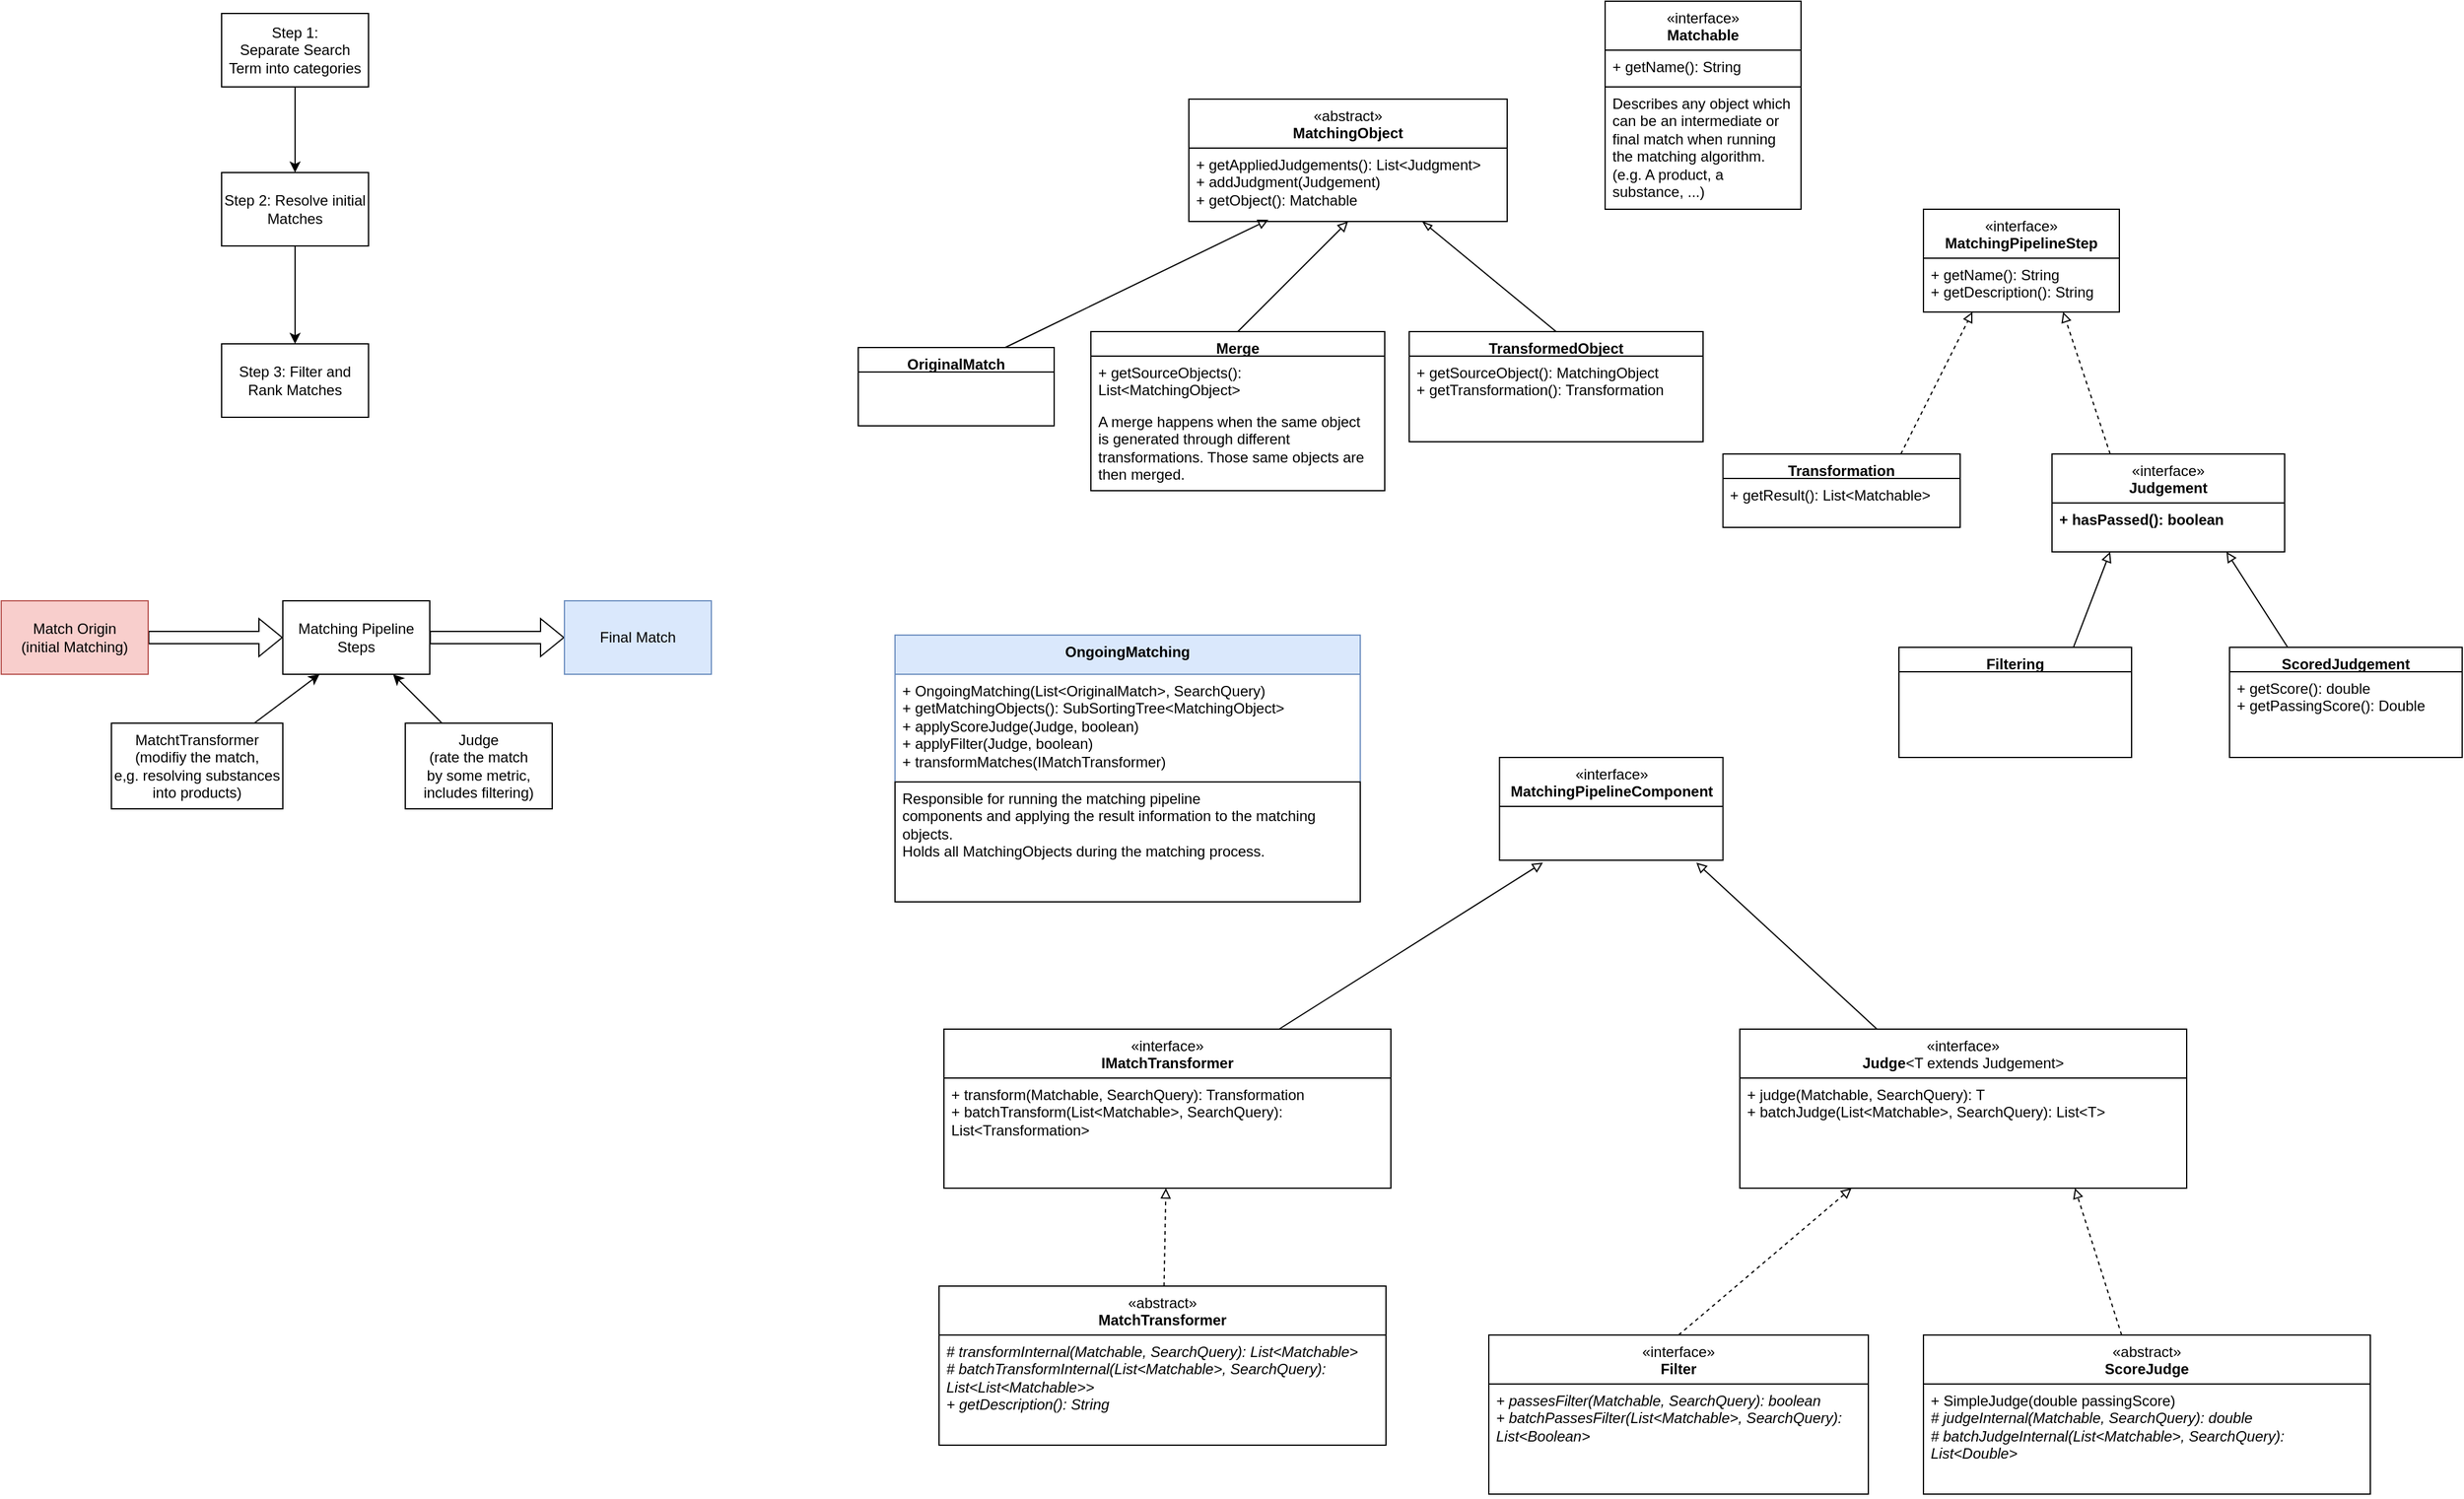 <mxfile version="24.3.1" type="device">
  <diagram name="Page-1" id="FMcPhcLRTEElsIuv75pr">
    <mxGraphModel dx="1647" dy="904" grid="1" gridSize="10" guides="1" tooltips="1" connect="1" arrows="1" fold="1" page="1" pageScale="1" pageWidth="850" pageHeight="1100" math="0" shadow="0">
      <root>
        <mxCell id="0" />
        <mxCell id="1" parent="0" />
        <mxCell id="ELG1PlljHL2-bM1odg6w-3" style="edgeStyle=orthogonalEdgeStyle;rounded=0;orthogonalLoop=1;jettySize=auto;html=1;entryX=0.5;entryY=0;entryDx=0;entryDy=0;" parent="1" source="ELG1PlljHL2-bM1odg6w-1" target="1X00-2WaaPi3FvJcH1Gz-4" edge="1">
          <mxGeometry relative="1" as="geometry">
            <mxPoint x="300" y="340" as="targetPoint" />
          </mxGeometry>
        </mxCell>
        <mxCell id="ELG1PlljHL2-bM1odg6w-1" value="&lt;div&gt;Step 1:&lt;/div&gt;&lt;div&gt;Separate Search Term into categories&lt;br&gt;&lt;/div&gt;" style="rounded=0;whiteSpace=wrap;html=1;" parent="1" vertex="1">
          <mxGeometry x="240" y="220" width="120" height="60" as="geometry" />
        </mxCell>
        <mxCell id="ELG1PlljHL2-bM1odg6w-2" value="Step 3: Filter and Rank Matches" style="rounded=0;whiteSpace=wrap;html=1;" parent="1" vertex="1">
          <mxGeometry x="240" y="490" width="120" height="60" as="geometry" />
        </mxCell>
        <mxCell id="ELG1PlljHL2-bM1odg6w-7" style="edgeStyle=orthogonalEdgeStyle;rounded=0;orthogonalLoop=1;jettySize=auto;html=1;entryX=0;entryY=0.5;entryDx=0;entryDy=0;shape=flexArrow;" parent="1" source="ELG1PlljHL2-bM1odg6w-4" target="ELG1PlljHL2-bM1odg6w-5" edge="1">
          <mxGeometry relative="1" as="geometry" />
        </mxCell>
        <mxCell id="ELG1PlljHL2-bM1odg6w-4" value="Match Origin&lt;br&gt;&lt;div&gt;(initial Matching)&lt;/div&gt;" style="rounded=0;whiteSpace=wrap;html=1;fillColor=#f8cecc;strokeColor=#b85450;" parent="1" vertex="1">
          <mxGeometry x="60" y="700" width="120" height="60" as="geometry" />
        </mxCell>
        <mxCell id="ELG1PlljHL2-bM1odg6w-8" style="edgeStyle=orthogonalEdgeStyle;rounded=0;orthogonalLoop=1;jettySize=auto;html=1;entryX=0;entryY=0.5;entryDx=0;entryDy=0;shape=flexArrow;" parent="1" source="ELG1PlljHL2-bM1odg6w-5" target="ELG1PlljHL2-bM1odg6w-6" edge="1">
          <mxGeometry relative="1" as="geometry" />
        </mxCell>
        <mxCell id="ELG1PlljHL2-bM1odg6w-5" value="Matching Pipeline&lt;br&gt;Steps" style="rounded=0;whiteSpace=wrap;html=1;" parent="1" vertex="1">
          <mxGeometry x="290" y="700" width="120" height="60" as="geometry" />
        </mxCell>
        <mxCell id="ELG1PlljHL2-bM1odg6w-6" value="Final Match" style="rounded=0;whiteSpace=wrap;html=1;fillColor=#dae8fc;strokeColor=#6c8ebf;" parent="1" vertex="1">
          <mxGeometry x="520" y="700" width="120" height="60" as="geometry" />
        </mxCell>
        <mxCell id="ELG1PlljHL2-bM1odg6w-13" style="rounded=0;orthogonalLoop=1;jettySize=auto;html=1;entryX=0.25;entryY=1;entryDx=0;entryDy=0;" parent="1" source="ELG1PlljHL2-bM1odg6w-12" target="ELG1PlljHL2-bM1odg6w-5" edge="1">
          <mxGeometry relative="1" as="geometry">
            <mxPoint x="320" y="762" as="targetPoint" />
          </mxGeometry>
        </mxCell>
        <mxCell id="ELG1PlljHL2-bM1odg6w-12" value="MatchtTransformer&lt;br&gt;(modifiy the match,&lt;br&gt;&lt;div&gt;e,g. resolving substances into products)&lt;br&gt;&lt;/div&gt;" style="rounded=0;whiteSpace=wrap;html=1;" parent="1" vertex="1">
          <mxGeometry x="150" y="800" width="140" height="70" as="geometry" />
        </mxCell>
        <mxCell id="ELG1PlljHL2-bM1odg6w-17" style="rounded=0;orthogonalLoop=1;jettySize=auto;html=1;exitX=0.25;exitY=0;exitDx=0;exitDy=0;entryX=0.75;entryY=1;entryDx=0;entryDy=0;" parent="1" source="ELG1PlljHL2-bM1odg6w-16" target="ELG1PlljHL2-bM1odg6w-5" edge="1">
          <mxGeometry relative="1" as="geometry" />
        </mxCell>
        <mxCell id="ELG1PlljHL2-bM1odg6w-16" value="Judge&lt;br&gt;(rate the match&lt;br&gt;by some metric,&lt;br&gt;includes filtering)" style="rounded=0;whiteSpace=wrap;html=1;" parent="1" vertex="1">
          <mxGeometry x="390" y="800" width="120" height="70" as="geometry" />
        </mxCell>
        <mxCell id="ELG1PlljHL2-bM1odg6w-28" value="&lt;span style=&quot;font-weight: normal;&quot;&gt;«interface»&lt;/span&gt;&lt;br&gt;&lt;b&gt;MatchingPipelineStep&lt;/b&gt;" style="swimlane;fontStyle=1;align=center;verticalAlign=top;childLayout=stackLayout;horizontal=1;startSize=40;horizontalStack=0;resizeParent=1;resizeParentMax=0;resizeLast=0;collapsible=1;marginBottom=0;whiteSpace=wrap;html=1;" parent="1" vertex="1">
          <mxGeometry x="1630" y="380" width="160" height="84" as="geometry" />
        </mxCell>
        <mxCell id="ELG1PlljHL2-bM1odg6w-29" value="&lt;div&gt;+ getName(): String&lt;/div&gt;&lt;div&gt;+ getDescription(): String&lt;br&gt;&lt;/div&gt;" style="text;strokeColor=none;fillColor=none;align=left;verticalAlign=top;spacingLeft=4;spacingRight=4;overflow=hidden;rotatable=0;points=[[0,0.5],[1,0.5]];portConstraint=eastwest;whiteSpace=wrap;html=1;" parent="ELG1PlljHL2-bM1odg6w-28" vertex="1">
          <mxGeometry y="40" width="160" height="44" as="geometry" />
        </mxCell>
        <mxCell id="ELG1PlljHL2-bM1odg6w-34" style="rounded=0;orthogonalLoop=1;jettySize=auto;html=1;entryX=0.713;entryY=1;entryDx=0;entryDy=0;entryPerimeter=0;exitX=0.25;exitY=0;exitDx=0;exitDy=0;dashed=1;endArrow=block;endFill=0;" parent="1" source="kuBtR63fE_IgyAm7oiev-7" target="ELG1PlljHL2-bM1odg6w-29" edge="1">
          <mxGeometry relative="1" as="geometry">
            <mxPoint x="1780" y="560" as="sourcePoint" />
          </mxGeometry>
        </mxCell>
        <mxCell id="ELG1PlljHL2-bM1odg6w-35" value="Transformation" style="swimlane;fontStyle=1;align=center;verticalAlign=top;childLayout=stackLayout;horizontal=1;startSize=20;horizontalStack=0;resizeParent=1;resizeParentMax=0;resizeLast=0;collapsible=1;marginBottom=0;whiteSpace=wrap;html=1;" parent="1" vertex="1">
          <mxGeometry x="1466.25" y="580" width="193.75" height="60" as="geometry" />
        </mxCell>
        <mxCell id="kuBtR63fE_IgyAm7oiev-61" value="+ getResult(): List&amp;lt;Matchable&amp;gt;" style="text;strokeColor=none;fillColor=none;align=left;verticalAlign=top;spacingLeft=4;spacingRight=4;overflow=hidden;rotatable=0;points=[[0,0.5],[1,0.5]];portConstraint=eastwest;whiteSpace=wrap;html=1;" parent="ELG1PlljHL2-bM1odg6w-35" vertex="1">
          <mxGeometry y="20" width="193.75" height="40" as="geometry" />
        </mxCell>
        <mxCell id="kuBtR63fE_IgyAm7oiev-1" value="&lt;span style=&quot;font-weight: normal;&quot;&gt;«abstract»&lt;/span&gt;&lt;br&gt;MatchingObject" style="swimlane;fontStyle=1;align=center;verticalAlign=top;childLayout=stackLayout;horizontal=1;startSize=40;horizontalStack=0;resizeParent=1;resizeParentMax=0;resizeLast=0;collapsible=1;marginBottom=0;whiteSpace=wrap;html=1;" parent="1" vertex="1">
          <mxGeometry x="1030" y="290" width="260" height="100" as="geometry" />
        </mxCell>
        <mxCell id="kuBtR63fE_IgyAm7oiev-5" value="&lt;div&gt;+ getAppliedJudgements(): List&amp;lt;Judgment&amp;gt;&lt;br&gt;&lt;/div&gt;&lt;div&gt;+ addJudgment(Judgement)&lt;br&gt;&lt;/div&gt;+ getObject(): Matchable" style="text;strokeColor=none;fillColor=none;align=left;verticalAlign=top;spacingLeft=4;spacingRight=4;overflow=hidden;rotatable=0;points=[[0,0.5],[1,0.5]];portConstraint=eastwest;whiteSpace=wrap;html=1;" parent="kuBtR63fE_IgyAm7oiev-1" vertex="1">
          <mxGeometry y="40" width="260" height="60" as="geometry" />
        </mxCell>
        <mxCell id="kuBtR63fE_IgyAm7oiev-7" value="&lt;div&gt;&lt;span style=&quot;font-weight: normal;&quot;&gt;«interface»&lt;/span&gt;&lt;br&gt;Judgement&lt;/div&gt;" style="swimlane;fontStyle=1;align=center;verticalAlign=top;childLayout=stackLayout;horizontal=1;startSize=40;horizontalStack=0;resizeParent=1;resizeParentMax=0;resizeLast=0;collapsible=1;marginBottom=0;whiteSpace=wrap;html=1;" parent="1" vertex="1">
          <mxGeometry x="1735" y="580" width="190" height="80" as="geometry" />
        </mxCell>
        <mxCell id="kuBtR63fE_IgyAm7oiev-8" value="+ hasPassed(): boolean" style="text;strokeColor=none;fillColor=none;align=left;verticalAlign=top;spacingLeft=4;spacingRight=4;overflow=hidden;rotatable=0;points=[[0,0.5],[1,0.5]];portConstraint=eastwest;whiteSpace=wrap;html=1;fontStyle=1" parent="kuBtR63fE_IgyAm7oiev-7" vertex="1">
          <mxGeometry y="40" width="190" height="40" as="geometry" />
        </mxCell>
        <mxCell id="kuBtR63fE_IgyAm7oiev-16" style="rounded=0;orthogonalLoop=1;jettySize=auto;html=1;exitX=0.25;exitY=0;exitDx=0;exitDy=0;entryX=0.75;entryY=1;entryDx=0;entryDy=0;endArrow=block;endFill=0;" parent="1" source="kuBtR63fE_IgyAm7oiev-9" target="kuBtR63fE_IgyAm7oiev-7" edge="1">
          <mxGeometry relative="1" as="geometry" />
        </mxCell>
        <mxCell id="kuBtR63fE_IgyAm7oiev-9" value="ScoredJudgement" style="swimlane;fontStyle=1;align=center;verticalAlign=top;childLayout=stackLayout;horizontal=1;startSize=20;horizontalStack=0;resizeParent=1;resizeParentMax=0;resizeLast=0;collapsible=1;marginBottom=0;whiteSpace=wrap;html=1;" parent="1" vertex="1">
          <mxGeometry x="1880" y="738" width="190" height="90" as="geometry" />
        </mxCell>
        <mxCell id="kuBtR63fE_IgyAm7oiev-10" value="+ getScore(): double&lt;br&gt;&lt;div&gt;+ getPassingScore(): Double&lt;/div&gt;" style="text;strokeColor=none;fillColor=none;align=left;verticalAlign=top;spacingLeft=4;spacingRight=4;overflow=hidden;rotatable=0;points=[[0,0.5],[1,0.5]];portConstraint=eastwest;whiteSpace=wrap;html=1;" parent="kuBtR63fE_IgyAm7oiev-9" vertex="1">
          <mxGeometry y="20" width="190" height="70" as="geometry" />
        </mxCell>
        <mxCell id="kuBtR63fE_IgyAm7oiev-15" style="rounded=0;orthogonalLoop=1;jettySize=auto;html=1;exitX=0.75;exitY=0;exitDx=0;exitDy=0;entryX=0.25;entryY=1;entryDx=0;entryDy=0;endArrow=block;endFill=0;" parent="1" source="kuBtR63fE_IgyAm7oiev-13" target="kuBtR63fE_IgyAm7oiev-7" edge="1">
          <mxGeometry relative="1" as="geometry" />
        </mxCell>
        <mxCell id="kuBtR63fE_IgyAm7oiev-13" value="Filtering" style="swimlane;fontStyle=1;align=center;verticalAlign=top;childLayout=stackLayout;horizontal=1;startSize=20;horizontalStack=0;resizeParent=1;resizeParentMax=0;resizeLast=0;collapsible=1;marginBottom=0;whiteSpace=wrap;html=1;" parent="1" vertex="1">
          <mxGeometry x="1610" y="738" width="190" height="90" as="geometry">
            <mxRectangle x="1610" y="738" width="90" height="32" as="alternateBounds" />
          </mxGeometry>
        </mxCell>
        <mxCell id="kuBtR63fE_IgyAm7oiev-17" value="" style="rounded=0;orthogonalLoop=1;jettySize=auto;html=1;exitX=0.75;exitY=0;exitDx=0;exitDy=0;entryX=0.25;entryY=1;entryDx=0;entryDy=0;endArrow=block;endFill=0;dashed=1;" parent="1" source="ELG1PlljHL2-bM1odg6w-35" target="ELG1PlljHL2-bM1odg6w-28" edge="1">
          <mxGeometry relative="1" as="geometry">
            <mxPoint x="1510" y="603" as="sourcePoint" />
            <mxPoint x="1627.5" y="502" as="targetPoint" />
          </mxGeometry>
        </mxCell>
        <mxCell id="kuBtR63fE_IgyAm7oiev-19" value="OriginalMatch" style="swimlane;fontStyle=1;align=center;verticalAlign=top;childLayout=stackLayout;horizontal=1;startSize=20;horizontalStack=0;resizeParent=1;resizeParentMax=0;resizeLast=0;collapsible=1;marginBottom=0;whiteSpace=wrap;html=1;" parent="1" vertex="1">
          <mxGeometry x="760" y="493" width="160" height="64" as="geometry" />
        </mxCell>
        <mxCell id="kuBtR63fE_IgyAm7oiev-25" style="rounded=0;orthogonalLoop=1;jettySize=auto;html=1;exitX=0.5;exitY=0;exitDx=0;exitDy=0;endArrow=blockThin;endFill=0;" parent="1" source="kuBtR63fE_IgyAm7oiev-21" target="kuBtR63fE_IgyAm7oiev-1" edge="1">
          <mxGeometry relative="1" as="geometry" />
        </mxCell>
        <mxCell id="kuBtR63fE_IgyAm7oiev-21" value="TransformedObject" style="swimlane;fontStyle=1;align=center;verticalAlign=top;childLayout=stackLayout;horizontal=1;startSize=20;horizontalStack=0;resizeParent=1;resizeParentMax=0;resizeLast=0;collapsible=1;marginBottom=0;whiteSpace=wrap;html=1;" parent="1" vertex="1">
          <mxGeometry x="1210" y="480" width="240" height="90" as="geometry" />
        </mxCell>
        <mxCell id="kuBtR63fE_IgyAm7oiev-22" value="&lt;div&gt;+ getSourceObject(): MatchingObject&lt;br&gt;&lt;/div&gt;&lt;div&gt;+ getTransformation(): Transformation&lt;br&gt;&lt;/div&gt;" style="text;strokeColor=none;fillColor=none;align=left;verticalAlign=top;spacingLeft=4;spacingRight=4;overflow=hidden;rotatable=0;points=[[0,0.5],[1,0.5]];portConstraint=eastwest;whiteSpace=wrap;html=1;" parent="kuBtR63fE_IgyAm7oiev-21" vertex="1">
          <mxGeometry y="20" width="240" height="70" as="geometry" />
        </mxCell>
        <mxCell id="kuBtR63fE_IgyAm7oiev-24" style="rounded=0;orthogonalLoop=1;jettySize=auto;html=1;exitX=0.75;exitY=0;exitDx=0;exitDy=0;entryX=0.25;entryY=0.977;entryDx=0;entryDy=0;entryPerimeter=0;endArrow=block;endFill=0;" parent="1" source="kuBtR63fE_IgyAm7oiev-19" target="kuBtR63fE_IgyAm7oiev-5" edge="1">
          <mxGeometry relative="1" as="geometry" />
        </mxCell>
        <mxCell id="kuBtR63fE_IgyAm7oiev-26" value="&lt;span style=&quot;font-weight: normal;&quot;&gt;«interface»&lt;/span&gt;&lt;br&gt;Matchable" style="swimlane;fontStyle=1;align=center;verticalAlign=top;childLayout=stackLayout;horizontal=1;startSize=40;horizontalStack=0;resizeParent=1;resizeParentMax=0;resizeLast=0;collapsible=1;marginBottom=0;whiteSpace=wrap;html=1;" parent="1" vertex="1">
          <mxGeometry x="1370" y="210" width="160" height="170" as="geometry" />
        </mxCell>
        <mxCell id="kuBtR63fE_IgyAm7oiev-27" value="&lt;div&gt;+ getName(): String&lt;/div&gt;" style="text;strokeColor=none;fillColor=none;align=left;verticalAlign=top;spacingLeft=4;spacingRight=4;overflow=hidden;rotatable=0;points=[[0,0.5],[1,0.5]];portConstraint=eastwest;whiteSpace=wrap;html=1;" parent="kuBtR63fE_IgyAm7oiev-26" vertex="1">
          <mxGeometry y="40" width="160" height="30" as="geometry" />
        </mxCell>
        <mxCell id="kuBtR63fE_IgyAm7oiev-28" value="&lt;div&gt;Describes any object which&lt;/div&gt;&lt;div&gt;can be an intermediate or&lt;/div&gt;&lt;div&gt;final match when running&lt;/div&gt;&lt;div&gt;the matching algorithm.&lt;br&gt;(e.g. A product, a substance, ...)&lt;br&gt;&lt;/div&gt;" style="text;strokeColor=default;fillColor=none;align=left;verticalAlign=top;spacingLeft=4;spacingRight=4;overflow=hidden;rotatable=0;points=[[0,0.5],[1,0.5]];portConstraint=eastwest;whiteSpace=wrap;html=1;" parent="kuBtR63fE_IgyAm7oiev-26" vertex="1">
          <mxGeometry y="70" width="160" height="100" as="geometry" />
        </mxCell>
        <mxCell id="kuBtR63fE_IgyAm7oiev-45" style="rounded=0;orthogonalLoop=1;jettySize=auto;html=1;entryX=0.881;entryY=1.045;entryDx=0;entryDy=0;endArrow=block;endFill=0;entryPerimeter=0;" parent="1" source="kuBtR63fE_IgyAm7oiev-29" edge="1">
          <mxGeometry relative="1" as="geometry">
            <mxPoint x="1444.532" y="913.98" as="targetPoint" />
          </mxGeometry>
        </mxCell>
        <mxCell id="kuBtR63fE_IgyAm7oiev-29" value="&lt;span style=&quot;font-weight: normal;&quot;&gt;«interface»&lt;/span&gt;&lt;br&gt;Judge&lt;span style=&quot;font-weight: normal;&quot;&gt;&amp;lt;T extends Judgement&amp;gt;&lt;br&gt;&lt;/span&gt;" style="swimlane;fontStyle=1;align=center;verticalAlign=top;childLayout=stackLayout;horizontal=1;startSize=40;horizontalStack=0;resizeParent=1;resizeParentMax=0;resizeLast=0;collapsible=1;marginBottom=0;whiteSpace=wrap;html=1;" parent="1" vertex="1">
          <mxGeometry x="1480" y="1050" width="365" height="130" as="geometry" />
        </mxCell>
        <mxCell id="kuBtR63fE_IgyAm7oiev-30" value="&lt;div&gt;+ judge(Matchable, SearchQuery): T&lt;br&gt;&lt;/div&gt;&lt;div&gt;+ batchJudge(List&amp;lt;Matchable&amp;gt;, SearchQuery): List&amp;lt;T&amp;gt;&lt;br&gt;&lt;/div&gt;" style="text;strokeColor=none;fillColor=none;align=left;verticalAlign=top;spacingLeft=4;spacingRight=4;overflow=hidden;rotatable=0;points=[[0,0.5],[1,0.5]];portConstraint=eastwest;whiteSpace=wrap;html=1;" parent="kuBtR63fE_IgyAm7oiev-29" vertex="1">
          <mxGeometry y="40" width="365" height="90" as="geometry" />
        </mxCell>
        <mxCell id="kuBtR63fE_IgyAm7oiev-46" style="rounded=0;orthogonalLoop=1;jettySize=auto;html=1;exitX=0.75;exitY=0;exitDx=0;exitDy=0;entryX=0.194;entryY=1.045;entryDx=0;entryDy=0;endArrow=block;endFill=0;entryPerimeter=0;" parent="1" source="kuBtR63fE_IgyAm7oiev-32" edge="1">
          <mxGeometry relative="1" as="geometry">
            <mxPoint x="1319.155" y="913.98" as="targetPoint" />
          </mxGeometry>
        </mxCell>
        <mxCell id="kuBtR63fE_IgyAm7oiev-32" value="&lt;span style=&quot;font-weight: normal;&quot;&gt;«interface»&lt;/span&gt;&lt;br&gt;IMatchTransformer" style="swimlane;fontStyle=1;align=center;verticalAlign=top;childLayout=stackLayout;horizontal=1;startSize=40;horizontalStack=0;resizeParent=1;resizeParentMax=0;resizeLast=0;collapsible=1;marginBottom=0;whiteSpace=wrap;html=1;" parent="1" vertex="1">
          <mxGeometry x="830" y="1050" width="365" height="130" as="geometry" />
        </mxCell>
        <mxCell id="kuBtR63fE_IgyAm7oiev-33" value="&lt;div&gt;+ transform(Matchable, SearchQuery): Transformation&lt;br&gt;&lt;/div&gt;&lt;div&gt;+ batchTransform(List&amp;lt;Matchable&amp;gt;, SearchQuery): List&amp;lt;Transformation&amp;gt;&lt;br&gt;&lt;/div&gt;" style="text;strokeColor=none;fillColor=none;align=left;verticalAlign=top;spacingLeft=4;spacingRight=4;overflow=hidden;rotatable=0;points=[[0,0.5],[1,0.5]];portConstraint=eastwest;whiteSpace=wrap;html=1;" parent="kuBtR63fE_IgyAm7oiev-32" vertex="1">
          <mxGeometry y="40" width="365" height="90" as="geometry" />
        </mxCell>
        <mxCell id="kuBtR63fE_IgyAm7oiev-51" style="rounded=0;orthogonalLoop=1;jettySize=auto;html=1;exitX=0.5;exitY=0;exitDx=0;exitDy=0;endArrow=block;endFill=0;dashed=1;entryX=0.25;entryY=1;entryDx=0;entryDy=0;" parent="1" source="kuBtR63fE_IgyAm7oiev-34" target="kuBtR63fE_IgyAm7oiev-29" edge="1">
          <mxGeometry relative="1" as="geometry">
            <mxPoint x="1660" y="1240" as="targetPoint" />
          </mxGeometry>
        </mxCell>
        <mxCell id="kuBtR63fE_IgyAm7oiev-34" value="&lt;div&gt;&lt;span style=&quot;font-weight: normal;&quot;&gt;«interface»&lt;/span&gt;&lt;/div&gt;&lt;div&gt;Filter&lt;/div&gt;" style="swimlane;fontStyle=1;align=center;verticalAlign=top;childLayout=stackLayout;horizontal=1;startSize=40;horizontalStack=0;resizeParent=1;resizeParentMax=0;resizeLast=0;collapsible=1;marginBottom=0;whiteSpace=wrap;html=1;" parent="1" vertex="1">
          <mxGeometry x="1275" y="1300" width="310" height="130" as="geometry" />
        </mxCell>
        <mxCell id="kuBtR63fE_IgyAm7oiev-35" value="&lt;div&gt;&lt;i&gt;+ passesFilter(Matchable, SearchQuery): boolean&lt;/i&gt;&lt;br&gt;&lt;/div&gt;&lt;div&gt;&lt;i&gt;+ batchPassesFilter(List&amp;lt;Matchable&amp;gt;, SearchQuery): List&amp;lt;Boolean&amp;gt;&lt;/i&gt;&lt;br&gt;&lt;/div&gt;" style="text;strokeColor=none;fillColor=none;align=left;verticalAlign=top;spacingLeft=4;spacingRight=4;overflow=hidden;rotatable=0;points=[[0,0.5],[1,0.5]];portConstraint=eastwest;whiteSpace=wrap;html=1;" parent="kuBtR63fE_IgyAm7oiev-34" vertex="1">
          <mxGeometry y="40" width="310" height="90" as="geometry" />
        </mxCell>
        <mxCell id="kuBtR63fE_IgyAm7oiev-36" value="OngoingMatching" style="swimlane;fontStyle=1;align=center;verticalAlign=top;childLayout=stackLayout;horizontal=1;startSize=32;horizontalStack=0;resizeParent=1;resizeParentMax=0;resizeLast=0;collapsible=1;marginBottom=0;whiteSpace=wrap;html=1;fillColor=#dae8fc;strokeColor=#6c8ebf;" parent="1" vertex="1">
          <mxGeometry x="790" y="728" width="380" height="218" as="geometry" />
        </mxCell>
        <mxCell id="kuBtR63fE_IgyAm7oiev-37" value="&lt;div&gt;+ OngoingMatching(List&amp;lt;OriginalMatch&amp;gt;, SearchQuery)&lt;/div&gt;&lt;div&gt;+ getMatchingObjects(): SubSortingTree&amp;lt;MatchingObject&amp;gt;&lt;/div&gt;&lt;div&gt;+ applyScoreJudge(Judge, boolean)&lt;br&gt;&lt;/div&gt;&lt;div&gt;+ applyFilter(Judge, boolean)&lt;/div&gt;&lt;div&gt;+ transformMatches(IMatchTransformer)&lt;br&gt;&lt;/div&gt;" style="text;strokeColor=none;fillColor=none;align=left;verticalAlign=top;spacingLeft=4;spacingRight=4;overflow=hidden;rotatable=0;points=[[0,0.5],[1,0.5]];portConstraint=eastwest;whiteSpace=wrap;html=1;" parent="kuBtR63fE_IgyAm7oiev-36" vertex="1">
          <mxGeometry y="32" width="380" height="88" as="geometry" />
        </mxCell>
        <mxCell id="kuBtR63fE_IgyAm7oiev-47" value="&lt;div&gt;Responsible for running the matching pipeline&lt;/div&gt;&lt;div&gt;components and applying the result information to the matching objects.&lt;/div&gt;&lt;div&gt;Holds all MatchingObjects during the matching process.&lt;br&gt;&lt;/div&gt;" style="text;strokeColor=default;fillColor=none;align=left;verticalAlign=top;spacingLeft=4;spacingRight=4;overflow=hidden;rotatable=0;points=[[0,0.5],[1,0.5]];portConstraint=eastwest;whiteSpace=wrap;html=1;" parent="kuBtR63fE_IgyAm7oiev-36" vertex="1">
          <mxGeometry y="120" width="380" height="98" as="geometry" />
        </mxCell>
        <mxCell id="kuBtR63fE_IgyAm7oiev-49" value="&lt;span style=&quot;font-weight: normal;&quot;&gt;«interface»&lt;/span&gt;&lt;br&gt;&lt;b&gt;MatchingPipelineComponent&lt;/b&gt;" style="swimlane;fontStyle=1;align=center;verticalAlign=top;childLayout=stackLayout;horizontal=1;startSize=40;horizontalStack=0;resizeParent=1;resizeParentMax=0;resizeLast=0;collapsible=1;marginBottom=0;whiteSpace=wrap;html=1;" parent="1" vertex="1">
          <mxGeometry x="1283.75" y="828" width="182.5" height="84" as="geometry" />
        </mxCell>
        <mxCell id="kuBtR63fE_IgyAm7oiev-55" style="rounded=0;orthogonalLoop=1;jettySize=auto;html=1;endArrow=block;endFill=0;dashed=1;entryX=0.75;entryY=1;entryDx=0;entryDy=0;" parent="1" source="kuBtR63fE_IgyAm7oiev-52" target="kuBtR63fE_IgyAm7oiev-29" edge="1">
          <mxGeometry relative="1" as="geometry" />
        </mxCell>
        <mxCell id="kuBtR63fE_IgyAm7oiev-52" value="&lt;span style=&quot;font-weight: normal;&quot;&gt;«abstract»&lt;/span&gt;&lt;br&gt;ScoreJudge&lt;span style=&quot;font-weight: normal;&quot;&gt;&lt;br&gt;&lt;/span&gt;" style="swimlane;fontStyle=1;align=center;verticalAlign=top;childLayout=stackLayout;horizontal=1;startSize=40;horizontalStack=0;resizeParent=1;resizeParentMax=0;resizeLast=0;collapsible=1;marginBottom=0;whiteSpace=wrap;html=1;" parent="1" vertex="1">
          <mxGeometry x="1630" y="1300" width="365" height="130" as="geometry" />
        </mxCell>
        <mxCell id="kuBtR63fE_IgyAm7oiev-53" value="&lt;div&gt;+ SimpleJudge(double passingScore)&lt;/div&gt;&lt;div&gt;&lt;i&gt;# judgeInternal(Matchable, SearchQuery): double&lt;/i&gt;&lt;br&gt;&lt;/div&gt;&lt;div&gt;&lt;i&gt;# batchJudgeInternal(List&amp;lt;Matchable&amp;gt;, SearchQuery): List&amp;lt;Double&amp;gt;&lt;/i&gt;&lt;br&gt;&lt;/div&gt;" style="text;strokeColor=none;fillColor=none;align=left;verticalAlign=top;spacingLeft=4;spacingRight=4;overflow=hidden;rotatable=0;points=[[0,0.5],[1,0.5]];portConstraint=eastwest;whiteSpace=wrap;html=1;" parent="kuBtR63fE_IgyAm7oiev-52" vertex="1">
          <mxGeometry y="40" width="365" height="90" as="geometry" />
        </mxCell>
        <mxCell id="kuBtR63fE_IgyAm7oiev-60" style="rounded=0;orthogonalLoop=1;jettySize=auto;html=1;endArrow=block;endFill=0;dashed=1;" parent="1" source="kuBtR63fE_IgyAm7oiev-58" target="kuBtR63fE_IgyAm7oiev-32" edge="1">
          <mxGeometry relative="1" as="geometry" />
        </mxCell>
        <mxCell id="kuBtR63fE_IgyAm7oiev-58" value="&lt;span style=&quot;font-weight: normal;&quot;&gt;«abstract»&lt;/span&gt;&lt;br&gt;MatchTransformer" style="swimlane;fontStyle=1;align=center;verticalAlign=top;childLayout=stackLayout;horizontal=1;startSize=40;horizontalStack=0;resizeParent=1;resizeParentMax=0;resizeLast=0;collapsible=1;marginBottom=0;whiteSpace=wrap;html=1;" parent="1" vertex="1">
          <mxGeometry x="826" y="1260" width="365" height="130" as="geometry" />
        </mxCell>
        <mxCell id="kuBtR63fE_IgyAm7oiev-59" value="&lt;div&gt;&lt;i&gt;# transformInternal(Matchable, SearchQuery): List&amp;lt;Matchable&amp;gt;&lt;br&gt;&lt;/i&gt;&lt;/div&gt;&lt;div&gt;&lt;i&gt;# batchTransformInternal(List&amp;lt;Matchable&amp;gt;, SearchQuery): List&amp;lt;List&amp;lt;Matchable&amp;gt;&amp;gt;&lt;/i&gt;&lt;/div&gt;&lt;div&gt;&lt;i&gt;+ getDescription(): String&lt;br&gt;&lt;/i&gt;&lt;/div&gt;" style="text;strokeColor=none;fillColor=none;align=left;verticalAlign=top;spacingLeft=4;spacingRight=4;overflow=hidden;rotatable=0;points=[[0,0.5],[1,0.5]];portConstraint=eastwest;whiteSpace=wrap;html=1;" parent="kuBtR63fE_IgyAm7oiev-58" vertex="1">
          <mxGeometry y="40" width="365" height="90" as="geometry" />
        </mxCell>
        <mxCell id="kuBtR63fE_IgyAm7oiev-65" style="rounded=0;orthogonalLoop=1;jettySize=auto;html=1;exitX=0.5;exitY=0;exitDx=0;exitDy=0;entryX=0.5;entryY=1;entryDx=0;entryDy=0;endArrow=block;endFill=0;" parent="1" source="kuBtR63fE_IgyAm7oiev-63" target="kuBtR63fE_IgyAm7oiev-1" edge="1">
          <mxGeometry relative="1" as="geometry" />
        </mxCell>
        <mxCell id="kuBtR63fE_IgyAm7oiev-63" value="Merge" style="swimlane;fontStyle=1;align=center;verticalAlign=top;childLayout=stackLayout;horizontal=1;startSize=20;horizontalStack=0;resizeParent=1;resizeParentMax=0;resizeLast=0;collapsible=1;marginBottom=0;whiteSpace=wrap;html=1;" parent="1" vertex="1">
          <mxGeometry x="950" y="480" width="240" height="130" as="geometry" />
        </mxCell>
        <mxCell id="kuBtR63fE_IgyAm7oiev-64" value="+ getSourceObjects(): List&amp;lt;MatchingObject&amp;gt;" style="text;strokeColor=none;fillColor=none;align=left;verticalAlign=top;spacingLeft=4;spacingRight=4;overflow=hidden;rotatable=0;points=[[0,0.5],[1,0.5]];portConstraint=eastwest;whiteSpace=wrap;html=1;" parent="kuBtR63fE_IgyAm7oiev-63" vertex="1">
          <mxGeometry y="20" width="240" height="40" as="geometry" />
        </mxCell>
        <mxCell id="kuBtR63fE_IgyAm7oiev-66" value="&lt;div&gt;A merge happens when the same object&lt;/div&gt;&lt;div&gt;is generated through different transformations. Those same objects are then merged.&lt;br&gt;&lt;/div&gt;" style="text;strokeColor=none;fillColor=none;align=left;verticalAlign=top;spacingLeft=4;spacingRight=4;overflow=hidden;rotatable=0;points=[[0,0.5],[1,0.5]];portConstraint=eastwest;whiteSpace=wrap;html=1;" parent="kuBtR63fE_IgyAm7oiev-63" vertex="1">
          <mxGeometry y="60" width="240" height="70" as="geometry" />
        </mxCell>
        <mxCell id="1X00-2WaaPi3FvJcH1Gz-9" style="edgeStyle=orthogonalEdgeStyle;rounded=0;orthogonalLoop=1;jettySize=auto;html=1;exitX=0.5;exitY=1;exitDx=0;exitDy=0;entryX=0.5;entryY=0;entryDx=0;entryDy=0;" edge="1" parent="1" source="1X00-2WaaPi3FvJcH1Gz-4" target="ELG1PlljHL2-bM1odg6w-2">
          <mxGeometry relative="1" as="geometry" />
        </mxCell>
        <mxCell id="1X00-2WaaPi3FvJcH1Gz-4" value="Step 2: Resolve initial Matches" style="rounded=0;whiteSpace=wrap;html=1;" vertex="1" parent="1">
          <mxGeometry x="240" y="350" width="120" height="60" as="geometry" />
        </mxCell>
      </root>
    </mxGraphModel>
  </diagram>
</mxfile>
